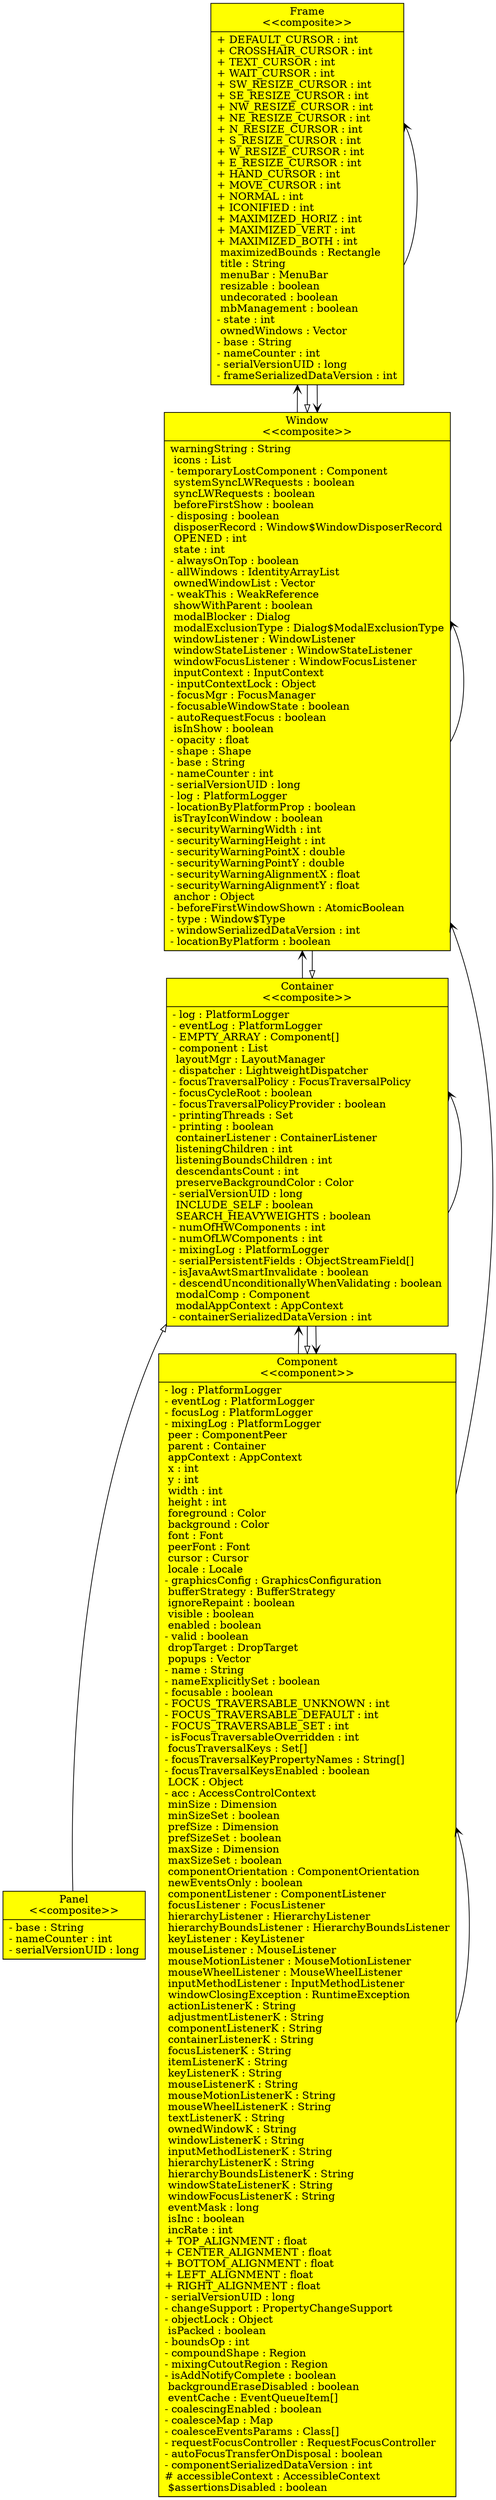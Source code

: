 digraph example { 
rankdir=BT;
Component [
shape="record",
fillcolor=yellow, style=filled, label = "{Component\n\<\<component\>\>|- log : PlatformLogger\l- eventLog : PlatformLogger\l- focusLog : PlatformLogger\l- mixingLog : PlatformLogger\l  peer : ComponentPeer\l  parent : Container\l  appContext : AppContext\l  x : int\l  y : int\l  width : int\l  height : int\l  foreground : Color\l  background : Color\l  font : Font\l  peerFont : Font\l  cursor : Cursor\l  locale : Locale\l- graphicsConfig : GraphicsConfiguration\l  bufferStrategy : BufferStrategy\l  ignoreRepaint : boolean\l  visible : boolean\l  enabled : boolean\l- valid : boolean\l  dropTarget : DropTarget\l  popups : Vector\l- name : String\l- nameExplicitlySet : boolean\l- focusable : boolean\l- FOCUS_TRAVERSABLE_UNKNOWN : int\l- FOCUS_TRAVERSABLE_DEFAULT : int\l- FOCUS_TRAVERSABLE_SET : int\l- isFocusTraversableOverridden : int\l  focusTraversalKeys : Set[]\l- focusTraversalKeyPropertyNames : String[]\l- focusTraversalKeysEnabled : boolean\l  LOCK : Object\l- acc : AccessControlContext\l  minSize : Dimension\l  minSizeSet : boolean\l  prefSize : Dimension\l  prefSizeSet : boolean\l  maxSize : Dimension\l  maxSizeSet : boolean\l  componentOrientation : ComponentOrientation\l  newEventsOnly : boolean\l  componentListener : ComponentListener\l  focusListener : FocusListener\l  hierarchyListener : HierarchyListener\l  hierarchyBoundsListener : HierarchyBoundsListener\l  keyListener : KeyListener\l  mouseListener : MouseListener\l  mouseMotionListener : MouseMotionListener\l  mouseWheelListener : MouseWheelListener\l  inputMethodListener : InputMethodListener\l  windowClosingException : RuntimeException\l  actionListenerK : String\l  adjustmentListenerK : String\l  componentListenerK : String\l  containerListenerK : String\l  focusListenerK : String\l  itemListenerK : String\l  keyListenerK : String\l  mouseListenerK : String\l  mouseMotionListenerK : String\l  mouseWheelListenerK : String\l  textListenerK : String\l  ownedWindowK : String\l  windowListenerK : String\l  inputMethodListenerK : String\l  hierarchyListenerK : String\l  hierarchyBoundsListenerK : String\l  windowStateListenerK : String\l  windowFocusListenerK : String\l  eventMask : long\l  isInc : boolean\l  incRate : int\l+ TOP_ALIGNMENT : float\l+ CENTER_ALIGNMENT : float\l+ BOTTOM_ALIGNMENT : float\l+ LEFT_ALIGNMENT : float\l+ RIGHT_ALIGNMENT : float\l- serialVersionUID : long\l- changeSupport : PropertyChangeSupport\l- objectLock : Object\l  isPacked : boolean\l- boundsOp : int\l- compoundShape : Region\l- mixingCutoutRegion : Region\l- isAddNotifyComplete : boolean\l  backgroundEraseDisabled : boolean\l  eventCache : EventQueueItem[]\l- coalescingEnabled : boolean\l- coalesceMap : Map\l- coalesceEventsParams : Class[]\l- requestFocusController : RequestFocusController\l- autoFocusTransferOnDisposal : boolean\l- componentSerializedDataVersion : int\l# accessibleContext : AccessibleContext\l  $assertionsDisabled : boolean\l|  getObjectLock() : Object\l  getAccessControlContext() : AccessControlContext\l  getBoundsOp() : int\l  setBoundsOp(int ) : void\l  initializeFocusTraversalKeys() : void\l  constructComponentName() : String\l+ getName() : String\l+ setName(String ) : void\l+ getParent() : Container\l  getParent_NoClientCode() : Container\l  getContainer() : Container\l+ getPeer() : ComponentPeer\l+ setDropTarget(DropTarget ) : void\l+ getDropTarget() : DropTarget\l+ getGraphicsConfiguration() : GraphicsConfiguration\l  getGraphicsConfiguration_NoClientCode() : GraphicsConfiguration\l  setGraphicsConfiguration(GraphicsConfiguration ) : void\l  updateGraphicsData(GraphicsConfiguration ) : boolean\l  checkGD(String ) : void\l+ getTreeLock() : Object\l  checkTreeLock() : void\l+ getToolkit() : Toolkit\l  getToolkitImpl() : Toolkit\l+ isValid() : boolean\l+ isDisplayable() : boolean\l+ isVisible() : boolean\l  isVisible_NoClientCode() : boolean\l  isRecursivelyVisible() : boolean\l- getRecursivelyVisibleBounds() : Rectangle\l  pointRelativeToComponent(Point ) : Point\l  findUnderMouseInWindow(PointerInfo ) : Component\l+ getMousePosition() : Point\l  isSameOrAncestorOf(Component ) : boolean\l+ isShowing() : boolean\l+ isEnabled() : boolean\l  isEnabledImpl() : boolean\l+ setEnabled(boolean ) : void\l+ enable() : void\l+ enable(boolean ) : void\l+ disable() : void\l+ isDoubleBuffered() : boolean\l+ enableInputMethods(boolean ) : void\l+ setVisible(boolean ) : void\l+ show() : void\l+ show(boolean ) : void\l  containsFocus() : boolean\l  clearMostRecentFocusOwnerOnHide() : void\l  clearCurrentFocusCycleRootOnHide() : void\l+ hide() : void\l+ getForeground() : Color\l+ setForeground(Color ) : void\l+ isForegroundSet() : boolean\l+ getBackground() : Color\l+ setBackground(Color ) : void\l+ isBackgroundSet() : boolean\l+ getFont() : Font\l  getFont_NoClientCode() : Font\l+ setFont(Font ) : void\l+ isFontSet() : boolean\l+ getLocale() : Locale\l+ setLocale(Locale ) : void\l+ getColorModel() : ColorModel\l+ getLocation() : Point\l+ getLocationOnScreen() : Point\l  getLocationOnScreen_NoTreeLock() : Point\l+ location() : Point\l- location_NoClientCode() : Point\l+ setLocation(int ) : void\l+ move(int ) : void\l+ setLocation(Point ) : void\l+ getSize() : Dimension\l+ size() : Dimension\l+ setSize(int ) : void\l+ resize(int ) : void\l+ setSize(Dimension ) : void\l+ resize(Dimension ) : void\l+ getBounds() : Rectangle\l+ bounds() : Rectangle\l+ setBounds(int , int, int) : void\l+ reshape(int , int, int) : void\l- repaintParentIfNeeded(int , int, int) : void\l- reshapeNativePeer(int , int, int, int) : void\l- notifyNewBounds(boolean ) : void\l+ setBounds(Rectangle ) : void\l+ getX() : int\l+ getY() : int\l+ getWidth() : int\l+ getHeight() : int\l+ getBounds(Rectangle ) : Rectangle\l+ getSize(Dimension ) : Dimension\l+ getLocation(Point ) : Point\l+ isOpaque() : boolean\l+ isLightweight() : boolean\l+ setPreferredSize(Dimension ) : void\l+ isPreferredSizeSet() : boolean\l+ getPreferredSize() : Dimension\l+ preferredSize() : Dimension\l+ setMinimumSize(Dimension ) : void\l+ isMinimumSizeSet() : boolean\l+ getMinimumSize() : Dimension\l+ minimumSize() : Dimension\l+ setMaximumSize(Dimension ) : void\l+ isMaximumSizeSet() : boolean\l+ getMaximumSize() : Dimension\l+ getAlignmentX() : float\l+ getAlignmentY() : float\l+ getBaseline(int ) : int\l+ getBaselineResizeBehavior() : Component$BaselineResizeBehavior\l+ doLayout() : void\l+ layout() : void\l+ validate() : void\l+ invalidate() : void\l  invalidateParent() : void\l  invalidateIfValid() : void\l+ revalidate() : void\l  revalidateSynchronously() : void\l+ getGraphics() : Graphics\l  getGraphics_NoClientCode() : Graphics\l+ getFontMetrics(Font ) : FontMetrics\l+ setCursor(Cursor ) : void\l  updateCursorImmediately() : void\l+ getCursor() : Cursor\l  getCursor_NoClientCode() : Cursor\l+ isCursorSet() : boolean\l+ paint(Graphics ) : void\l+ update(Graphics ) : void\l+ paintAll(Graphics ) : void\l  lightweightPaint(Graphics ) : void\l  paintHeavyweightComponents(Graphics ) : void\l+ repaint() : void\l+ repaint(long ) : void\l+ repaint(int , int, int) : void\l+ repaint(long , int, int, int) : void\l+ print(Graphics ) : void\l+ printAll(Graphics ) : void\l  lightweightPrint(Graphics ) : void\l  printHeavyweightComponents(Graphics ) : void\l- getInsets_NoClientCode() : Insets\l+ imageUpdate(Image , int, int, int, int) : boolean\l+ createImage(ImageProducer ) : Image\l+ createImage(int ) : Image\l+ createVolatileImage(int ) : VolatileImage\l+ createVolatileImage(int , int) : VolatileImage\l+ prepareImage(Image ) : boolean\l+ prepareImage(Image , int, int) : boolean\l+ checkImage(Image ) : int\l+ checkImage(Image , int, int) : int\l  createBufferStrategy(int ) : void\l  createBufferStrategy(int ) : void\l  getBufferStrategy() : BufferStrategy\l  getBackBuffer() : Image\l+ setIgnoreRepaint(boolean ) : void\l+ getIgnoreRepaint() : boolean\l+ contains(int ) : boolean\l+ inside(int ) : boolean\l+ contains(Point ) : boolean\l+ getComponentAt(int ) : Component\l+ locate(int ) : Component\l+ getComponentAt(Point ) : Component\l+ deliverEvent(Event ) : void\l+ dispatchEvent(AWTEvent ) : void\l  dispatchEventImpl(AWTEvent ) : void\l  autoProcessMouseWheel(MouseWheelEvent ) : void\l  dispatchMouseWheelToAncestor(MouseWheelEvent ) : boolean\l  checkWindowClosingException() : boolean\l  areInputMethodsEnabled() : boolean\l  eventEnabled(AWTEvent ) : boolean\l  eventTypeEnabled(int ) : boolean\l+ postEvent(Event ) : boolean\l+ addComponentListener(ComponentListener ) : void\l+ removeComponentListener(ComponentListener ) : void\l+ getComponentListeners() : ComponentListener[]\l+ addFocusListener(FocusListener ) : void\l+ removeFocusListener(FocusListener ) : void\l+ getFocusListeners() : FocusListener[]\l+ addHierarchyListener(HierarchyListener ) : void\l+ removeHierarchyListener(HierarchyListener ) : void\l+ getHierarchyListeners() : HierarchyListener[]\l+ addHierarchyBoundsListener(HierarchyBoundsListener ) : void\l+ removeHierarchyBoundsListener(HierarchyBoundsListener ) : void\l  numListening(long ) : int\l  countHierarchyMembers() : int\l  createHierarchyEvents(int , Component, Container, long) : int\l+ getHierarchyBoundsListeners() : HierarchyBoundsListener[]\l  adjustListeningChildrenOnParent(long ) : void\l+ addKeyListener(KeyListener ) : void\l+ removeKeyListener(KeyListener ) : void\l+ getKeyListeners() : KeyListener[]\l+ addMouseListener(MouseListener ) : void\l+ removeMouseListener(MouseListener ) : void\l+ getMouseListeners() : MouseListener[]\l+ addMouseMotionListener(MouseMotionListener ) : void\l+ removeMouseMotionListener(MouseMotionListener ) : void\l+ getMouseMotionListeners() : MouseMotionListener[]\l+ addMouseWheelListener(MouseWheelListener ) : void\l+ removeMouseWheelListener(MouseWheelListener ) : void\l+ getMouseWheelListeners() : MouseWheelListener[]\l+ addInputMethodListener(InputMethodListener ) : void\l+ removeInputMethodListener(InputMethodListener ) : void\l+ getInputMethodListeners() : InputMethodListener[]\l+ getListeners(Class ) : EventListener[]\l+ getInputMethodRequests() : InputMethodRequests\l+ getInputContext() : InputContext\l# enableEvents(long ) : void\l# disableEvents(long ) : void\l- checkCoalescing() : boolean\l- isCoalesceEventsOverriden(Class ) : boolean\l  isCoalescingEnabled() : boolean\l# coalesceEvents(AWTEvent ) : AWTEvent\l# processEvent(AWTEvent ) : void\l# processComponentEvent(ComponentEvent ) : void\l# processFocusEvent(FocusEvent ) : void\l# processKeyEvent(KeyEvent ) : void\l# processMouseEvent(MouseEvent ) : void\l# processMouseMotionEvent(MouseEvent ) : void\l# processMouseWheelEvent(MouseWheelEvent ) : void\l  postsOldMouseEvents() : boolean\l# processInputMethodEvent(InputMethodEvent ) : void\l# processHierarchyEvent(HierarchyEvent ) : void\l# processHierarchyBoundsEvent(HierarchyEvent ) : void\l+ handleEvent(Event ) : boolean\l+ mouseDown(Event , int) : boolean\l+ mouseDrag(Event , int) : boolean\l+ mouseUp(Event , int) : boolean\l+ mouseMove(Event , int) : boolean\l+ mouseEnter(Event , int) : boolean\l+ mouseExit(Event , int) : boolean\l+ keyDown(Event ) : boolean\l+ keyUp(Event ) : boolean\l+ action(Event ) : boolean\l+ addNotify() : void\l+ removeNotify() : void\l+ gotFocus(Event ) : boolean\l+ lostFocus(Event ) : boolean\l+ isFocusTraversable() : boolean\l+ isFocusable() : boolean\l+ setFocusable(boolean ) : void\l  isFocusTraversableOverridden() : boolean\l+ setFocusTraversalKeys(int ) : void\l+ getFocusTraversalKeys(int ) : Set\l  setFocusTraversalKeys_NoIDCheck(int ) : void\l  getFocusTraversalKeys_NoIDCheck(int ) : Set\l+ areFocusTraversalKeysSet(int ) : boolean\l+ setFocusTraversalKeysEnabled(boolean ) : void\l+ getFocusTraversalKeysEnabled() : boolean\l+ requestFocus() : void\l  requestFocus(CausedFocusEvent$Cause ) : boolean\l# requestFocus(boolean ) : boolean\l  requestFocus(boolean ) : boolean\l+ requestFocusInWindow() : boolean\l  requestFocusInWindow(CausedFocusEvent$Cause ) : boolean\l# requestFocusInWindow(boolean ) : boolean\l  requestFocusInWindow(boolean ) : boolean\l  requestFocusHelper(boolean ) : boolean\l  requestFocusHelper(boolean , boolean) : boolean\l- isRequestFocusAccepted(boolean , boolean) : boolean\l  setRequestFocusController(RequestFocusController ) : void\l+ getFocusCycleRootAncestor() : Container\l+ isFocusCycleRoot(Container ) : boolean\l  getTraversalRoot() : Container\l+ transferFocus() : void\l+ nextFocus() : void\l  transferFocus(boolean ) : boolean\l  getNextFocusCandidate() : Component\l+ transferFocusBackward() : void\l  transferFocusBackward(boolean ) : boolean\l+ transferFocusUpCycle() : void\l+ hasFocus() : boolean\l+ isFocusOwner() : boolean\l  setAutoFocusTransferOnDisposal(boolean ) : void\l  isAutoFocusTransferOnDisposal() : boolean\l+ add(PopupMenu ) : void\l+ remove(MenuComponent ) : void\l# paramString() : String\l+ toString() : String\l+ list() : void\l+ list(PrintStream ) : void\l+ list(PrintStream ) : void\l+ list(PrintWriter ) : void\l+ list(PrintWriter ) : void\l  getNativeContainer() : Container\l+ addPropertyChangeListener(PropertyChangeListener ) : void\l+ removePropertyChangeListener(PropertyChangeListener ) : void\l+ getPropertyChangeListeners() : PropertyChangeListener[]\l+ addPropertyChangeListener(String ) : void\l+ removePropertyChangeListener(String ) : void\l+ getPropertyChangeListeners(String ) : PropertyChangeListener[]\l# firePropertyChange(String , Object) : void\l# firePropertyChange(String , boolean) : void\l# firePropertyChange(String , int) : void\l+ firePropertyChange(String , byte) : void\l+ firePropertyChange(String , char) : void\l+ firePropertyChange(String , short) : void\l+ firePropertyChange(String , long) : void\l+ firePropertyChange(String , float) : void\l+ firePropertyChange(String , double) : void\l- doSwingSerialization() : void\l- writeObject(ObjectOutputStream ) : void\l- readObject(ObjectInputStream ) : void\l+ setComponentOrientation(ComponentOrientation ) : void\l+ getComponentOrientation() : ComponentOrientation\l+ applyComponentOrientation(ComponentOrientation ) : void\l  canBeFocusOwner() : boolean\l  canBeFocusOwnerRecursively() : boolean\l  relocateComponent() : void\l  getContainingWindow() : Window\l- initIDs() : void\l+ getAccessibleContext() : AccessibleContext\l  getAccessibleIndexInParent() : int\l  getAccessibleStateSet() : AccessibleStateSet\l  isInstanceOf(Object ) : boolean\l  areBoundsValid() : boolean\l  applyCompoundShape(Region ) : void\l- getAppliedShape() : Region\l  getLocationOnWindow() : Point\l  getNormalShape() : Region\l  getOpaqueShape() : Region\l  getSiblingIndexAbove() : int\l  getHWPeerAboveMe() : ComponentPeer\l  getSiblingIndexBelow() : int\l  isNonOpaqueForMixing() : boolean\l- calculateCurrentShape() : Region\l  applyCurrentShape() : void\l  subtractAndApplyShape(Region ) : void\l- applyCurrentShapeBelowMe() : void\l  subtractAndApplyShapeBelowMe() : void\l  mixOnShowing() : void\l  mixOnHiding(boolean ) : void\l  mixOnReshaping() : void\l  mixOnZOrderChanging(int ) : void\l  mixOnValidating() : void\l  isMixingNeeded() : boolean\l  updateZOrder() : void\l  access$002(Component ) : Region\l  access$100(Component ) : Point\l  access$400(Component ) : Insets\l  access$500(Class ) : boolean\l  <clinit>() : void\l}"
];

Container [
shape="record",
fillcolor=yellow, style=filled, label = "{Container\n\<\<composite\>\>|- log : PlatformLogger\l- eventLog : PlatformLogger\l- EMPTY_ARRAY : Component[]\l- component : List\l  layoutMgr : LayoutManager\l- dispatcher : LightweightDispatcher\l- focusTraversalPolicy : FocusTraversalPolicy\l- focusCycleRoot : boolean\l- focusTraversalPolicyProvider : boolean\l- printingThreads : Set\l- printing : boolean\l  containerListener : ContainerListener\l  listeningChildren : int\l  listeningBoundsChildren : int\l  descendantsCount : int\l  preserveBackgroundColor : Color\l- serialVersionUID : long\l  INCLUDE_SELF : boolean\l  SEARCH_HEAVYWEIGHTS : boolean\l- numOfHWComponents : int\l- numOfLWComponents : int\l- mixingLog : PlatformLogger\l- serialPersistentFields : ObjectStreamField[]\l- isJavaAwtSmartInvalidate : boolean\l- descendUnconditionallyWhenValidating : boolean\l  modalComp : Component\l  modalAppContext : AppContext\l- containerSerializedDataVersion : int\l|- initIDs() : void\l  initializeFocusTraversalKeys() : void\l+ getComponentCount() : int\l+ countComponents() : int\l+ getComponent(int ) : Component\l+ getComponents() : Component[]\l  getComponents_NoClientCode() : Component[]\l  getComponentsSync() : Component[]\l+ getInsets() : Insets\l+ insets() : Insets\l+ add(Component ) : Component\l+ add(String ) : Component\l+ add(Component ) : Component\l- checkAddToSelf(Component ) : void\l- checkNotAWindow(Component ) : void\l- checkAdding(Component ) : void\l- removeDelicately(Component , Container) : boolean\l  canContainFocusOwner(Component ) : boolean\l  hasHeavyweightDescendants() : boolean\l  hasLightweightDescendants() : boolean\l  getHeavyweightContainer() : Container\l- isRemoveNotifyNeeded(Component , Container) : boolean\l+ setComponentZOrder(Component ) : void\l- reparentTraverse(ContainerPeer ) : void\l- reparentChild(Component ) : void\l- addDelicately(Component , Container) : void\l+ getComponentZOrder(Component ) : int\l+ add(Component ) : void\l+ add(Component , Object) : void\l# addImpl(Component , Object) : void\l  updateGraphicsData(GraphicsConfiguration ) : boolean\l  checkGD(String ) : void\l+ remove(int ) : void\l+ remove(Component ) : void\l+ removeAll() : void\l  numListening(long ) : int\l  adjustListeningChildren(long ) : void\l  adjustDescendants(int ) : void\l  adjustDecendantsOnParent(int ) : void\l  countHierarchyMembers() : int\l- getListenersCount(int ) : int\l  createHierarchyEvents(int , Component, Container, long) : int\l  createChildHierarchyEvents(int , long) : void\l+ getLayout() : LayoutManager\l+ setLayout(LayoutManager ) : void\l+ doLayout() : void\l+ layout() : void\l+ isValidateRoot() : boolean\l  invalidateParent() : void\l+ invalidate() : void\l+ validate() : void\l  validateUnconditionally() : void\l# validateTree() : void\l  invalidateTree() : void\l+ setFont(Font ) : void\l+ getPreferredSize() : Dimension\l+ preferredSize() : Dimension\l+ getMinimumSize() : Dimension\l+ minimumSize() : Dimension\l+ getMaximumSize() : Dimension\l+ getAlignmentX() : float\l+ getAlignmentY() : float\l+ paint(Graphics ) : void\l+ update(Graphics ) : void\l+ print(Graphics ) : void\l+ paintComponents(Graphics ) : void\l  lightweightPaint(Graphics ) : void\l  paintHeavyweightComponents(Graphics ) : void\l+ printComponents(Graphics ) : void\l  lightweightPrint(Graphics ) : void\l  printHeavyweightComponents(Graphics ) : void\l+ addContainerListener(ContainerListener ) : void\l+ removeContainerListener(ContainerListener ) : void\l+ getContainerListeners() : ContainerListener[]\l+ getListeners(Class ) : EventListener[]\l  eventEnabled(AWTEvent ) : boolean\l# processEvent(AWTEvent ) : void\l# processContainerEvent(ContainerEvent ) : void\l  dispatchEventImpl(AWTEvent ) : void\l  dispatchEventToSelf(AWTEvent ) : void\l  getMouseEventTarget(int , int) : Component\l  getDropTargetEventTarget(int , int) : Component\l- getMouseEventTarget(int , int, boolean, Container$EventTargetFilter) : Component\l- getMouseEventTargetImpl(int , int, boolean, Container$EventTargetFilter, boolean) : Component\l  proxyEnableEvents(long ) : void\l+ deliverEvent(Event ) : void\l+ getComponentAt(int ) : Component\l+ locate(int ) : Component\l+ getComponentAt(Point ) : Component\l+ getMousePosition(boolean ) : Point\l  isSameOrAncestorOf(Component ) : boolean\l+ findComponentAt(int ) : Component\l  findComponentAt(int , int) : Component\l  findComponentAtImpl(int , int) : Component\l- getChildAt(Component , int, int) : Component\l+ findComponentAt(Point ) : Component\l+ addNotify() : void\l+ removeNotify() : void\l+ isAncestorOf(Component ) : boolean\l- startLWModal() : void\l- stopLWModal() : void\l# paramString() : String\l+ list(PrintStream ) : void\l+ list(PrintWriter ) : void\l+ setFocusTraversalKeys(int ) : void\l+ getFocusTraversalKeys(int ) : Set\l+ areFocusTraversalKeysSet(int ) : boolean\l+ isFocusCycleRoot(Container ) : boolean\l- findTraversalRoot() : Container\l  containsFocus() : boolean\l- isParentOf(Component ) : boolean\l  clearMostRecentFocusOwnerOnHide() : void\l  clearCurrentFocusCycleRootOnHide() : void\l  getTraversalRoot() : Container\l+ setFocusTraversalPolicy(FocusTraversalPolicy ) : void\l+ getFocusTraversalPolicy() : FocusTraversalPolicy\l+ isFocusTraversalPolicySet() : boolean\l+ setFocusCycleRoot(boolean ) : void\l+ isFocusCycleRoot() : boolean\l+ setFocusTraversalPolicyProvider(boolean ) : void\l+ isFocusTraversalPolicyProvider() : boolean\l+ transferFocusDownCycle() : void\l  preProcessKeyEvent(KeyEvent ) : void\l  postProcessKeyEvent(KeyEvent ) : void\l  postsOldMouseEvents() : boolean\l+ applyComponentOrientation(ComponentOrientation ) : void\l+ addPropertyChangeListener(PropertyChangeListener ) : void\l+ addPropertyChangeListener(String ) : void\l- writeObject(ObjectOutputStream ) : void\l- readObject(ObjectInputStream ) : void\l  getAccessibleAt(Point ) : Accessible\l  getAccessibleChildrenCount() : int\l  getAccessibleChild(int ) : Accessible\l  increaseComponentCount(Component ) : void\l  decreaseComponentCount(Component ) : void\l- getTopmostComponentIndex() : int\l- getBottommostComponentIndex() : int\l  getOpaqueShape() : Region\l  recursiveSubtractAndApplyShape(Region ) : void\l  recursiveSubtractAndApplyShape(Region ) : void\l  recursiveSubtractAndApplyShape(Region , int) : void\l  recursiveApplyCurrentShape() : void\l  recursiveApplyCurrentShape(int ) : void\l  recursiveApplyCurrentShape(int ) : void\l- recursiveShowHeavyweightChildren() : void\l- recursiveHideHeavyweightChildren() : void\l- recursiveRelocateHeavyweightChildren(Point ) : void\l  isRecursivelyVisibleUpToHeavyweightContainer() : boolean\l  mixOnShowing() : void\l  mixOnHiding(boolean ) : void\l  mixOnReshaping() : void\l  mixOnZOrderChanging(int ) : void\l  mixOnValidating() : void\l  <clinit>() : void\l}"
];

Panel [
shape="record",
fillcolor=yellow, style=filled, label = "{Panel\n\<\<composite\>\>|- base : String\l- nameCounter : int\l- serialVersionUID : long\l|  constructComponentName() : String\l+ addNotify() : void\l+ getAccessibleContext() : AccessibleContext\l  <clinit>() : void\l}"
];

Window [
shape="record",
fillcolor=yellow, style=filled, label = "{Window\n\<\<composite\>\>|  warningString : String\l  icons : List\l- temporaryLostComponent : Component\l  systemSyncLWRequests : boolean\l  syncLWRequests : boolean\l  beforeFirstShow : boolean\l- disposing : boolean\l  disposerRecord : Window$WindowDisposerRecord\l  OPENED : int\l  state : int\l- alwaysOnTop : boolean\l- allWindows : IdentityArrayList\l  ownedWindowList : Vector\l- weakThis : WeakReference\l  showWithParent : boolean\l  modalBlocker : Dialog\l  modalExclusionType : Dialog$ModalExclusionType\l  windowListener : WindowListener\l  windowStateListener : WindowStateListener\l  windowFocusListener : WindowFocusListener\l  inputContext : InputContext\l- inputContextLock : Object\l- focusMgr : FocusManager\l- focusableWindowState : boolean\l- autoRequestFocus : boolean\l  isInShow : boolean\l- opacity : float\l- shape : Shape\l- base : String\l- nameCounter : int\l- serialVersionUID : long\l- log : PlatformLogger\l- locationByPlatformProp : boolean\l  isTrayIconWindow : boolean\l- securityWarningWidth : int\l- securityWarningHeight : int\l- securityWarningPointX : double\l- securityWarningPointY : double\l- securityWarningAlignmentX : float\l- securityWarningAlignmentY : float\l  anchor : Object\l- beforeFirstWindowShown : AtomicBoolean\l- type : Window$Type\l- windowSerializedDataVersion : int\l- locationByPlatform : boolean\l|- initIDs() : void\l- initGC(GraphicsConfiguration ) : GraphicsConfiguration\l- init(GraphicsConfiguration ) : void\l- ownedInit(Window ) : void\l  constructComponentName() : String\l+ getIconImages() : List\l+ setIconImages(List ) : void\l+ setIconImage(Image ) : void\l+ addNotify() : void\l+ removeNotify() : void\l+ pack() : void\l+ setMinimumSize(Dimension ) : void\l+ setSize(Dimension ) : void\l+ setSize(int ) : void\l+ setLocation(int ) : void\l+ setLocation(Point ) : void\l+ reshape(int , int, int) : void\l  setClientSize(int ) : void\l  closeSplashScreen() : void\l+ setVisible(boolean ) : void\l+ show() : void\l  updateChildFocusableWindowState(Window ) : void\l  postWindowEvent(int ) : void\l+ hide() : void\l  clearMostRecentFocusOwnerOnHide() : void\l+ dispose() : void\l  disposeImpl() : void\l  doDispose() : void\l  adjustListeningChildrenOnParent(long ) : void\l  adjustDecendantsOnParent(int ) : void\l+ toFront() : void\l  toFront_NoClientCode() : void\l+ toBack() : void\l  toBack_NoClientCode() : void\l+ getToolkit() : Toolkit\l+ getWarningString() : String\l- setWarningString() : void\l+ getLocale() : Locale\l+ getInputContext() : InputContext\l+ setCursor(Cursor ) : void\l+ getOwner() : Window\l  getOwner_NoClientCode() : Window\l+ getOwnedWindows() : Window[]\l  getOwnedWindows_NoClientCode() : Window[]\l  isModalBlocked() : boolean\l  setModalBlocked(Dialog , boolean) : void\l  getModalBlocker() : Dialog\l  getAllWindows() : IdentityArrayList\l  getAllUnblockedWindows() : IdentityArrayList\l- getWindows(AppContext ) : Window[]\l+ getWindows() : Window[]\l+ getOwnerlessWindows() : Window[]\l  getDocumentRoot() : Window\l+ setModalExclusionType(Dialog$ModalExclusionType ) : void\l+ getModalExclusionType() : Dialog$ModalExclusionType\l  isModalExcluded(Dialog$ModalExclusionType ) : boolean\l  updateChildrenBlocking() : void\l+ addWindowListener(WindowListener ) : void\l+ addWindowStateListener(WindowStateListener ) : void\l+ addWindowFocusListener(WindowFocusListener ) : void\l+ removeWindowListener(WindowListener ) : void\l+ removeWindowStateListener(WindowStateListener ) : void\l+ removeWindowFocusListener(WindowFocusListener ) : void\l+ getWindowListeners() : WindowListener[]\l+ getWindowFocusListeners() : WindowFocusListener[]\l+ getWindowStateListeners() : WindowStateListener[]\l+ getListeners(Class ) : EventListener[]\l  eventEnabled(AWTEvent ) : boolean\l# processEvent(AWTEvent ) : void\l# processWindowEvent(WindowEvent ) : void\l# processWindowFocusEvent(WindowEvent ) : void\l# processWindowStateEvent(WindowEvent ) : void\l  preProcessKeyEvent(KeyEvent ) : void\l  postProcessKeyEvent(KeyEvent ) : void\l+ setAlwaysOnTop(boolean ) : void\l- setOwnedWindowsAlwaysOnTop(boolean ) : void\l+ isAlwaysOnTopSupported() : boolean\l+ isAlwaysOnTop() : boolean\l+ getFocusOwner() : Component\l+ getMostRecentFocusOwner() : Component\l+ isActive() : boolean\l+ isFocused() : boolean\l+ getFocusTraversalKeys(int ) : Set\l+ setFocusCycleRoot(boolean ) : void\l+ isFocusCycleRoot() : boolean\l+ getFocusCycleRootAncestor() : Container\l+ isFocusableWindow() : boolean\l+ getFocusableWindowState() : boolean\l+ setFocusableWindowState(boolean ) : void\l+ setAutoRequestFocus(boolean ) : void\l+ isAutoRequestFocus() : boolean\l+ addPropertyChangeListener(PropertyChangeListener ) : void\l+ addPropertyChangeListener(String ) : void\l+ isValidateRoot() : boolean\l  dispatchEventImpl(AWTEvent ) : void\l+ postEvent(Event ) : boolean\l+ isShowing() : boolean\l  isDisposing() : boolean\l+ applyResourceBundle(ResourceBundle ) : void\l+ applyResourceBundle(String ) : void\l  addOwnedWindow(WeakReference ) : void\l  removeOwnedWindow(WeakReference ) : void\l  connectOwnedWindow(Window ) : void\l- addToWindowList() : void\l- removeFromWindowList(AppContext ) : void\l- removeFromWindowList() : void\l+ setType(Window$Type ) : void\l+ getType() : Window$Type\l- writeObject(ObjectOutputStream ) : void\l- initDeserializedWindow() : void\l- deserializeResources(ObjectInputStream ) : void\l- readObject(ObjectInputStream ) : void\l+ getAccessibleContext() : AccessibleContext\l  setGraphicsConfiguration(GraphicsConfiguration ) : void\l+ setLocationRelativeTo(Component ) : void\l  deliverMouseWheelToAncestor(MouseWheelEvent ) : void\l  dispatchMouseWheelToAncestor(MouseWheelEvent ) : boolean\l+ createBufferStrategy(int ) : void\l+ createBufferStrategy(int ) : void\l+ getBufferStrategy() : BufferStrategy\l  getTemporaryLostComponent() : Component\l  setTemporaryLostComponent(Component ) : Component\l  canContainFocusOwner(Component ) : boolean\l+ setLocationByPlatform(boolean ) : void\l+ isLocationByPlatform() : boolean\l+ setBounds(int , int, int) : void\l+ setBounds(Rectangle ) : void\l  isRecursivelyVisible() : boolean\l+ getOpacity() : float\l+ setOpacity(float ) : void\l+ getShape() : Shape\l+ setShape(Shape ) : void\l+ getBackground() : Color\l+ setBackground(Color ) : void\l+ isOpaque() : boolean\l- updateWindow() : void\l+ paint(Graphics ) : void\l- setLayersOpaque(Component ) : void\l  getContainer() : Container\l  applyCompoundShape(Region ) : void\l  applyCurrentShape() : void\l  mixOnReshaping() : void\l  getLocationOnWindow() : Point\l- limit(double , double) : double\l- calculateSecurityWarningPosition(double , double, double) : Point2D\l  updateZOrder() : void\l  access$000(Window ) : WeakReference\l  access$100(AppContext ) : void\l  access$202(Window ) : boolean\l  access$300(Window ) : Object\l  access$400(Window ) : float\l  access$500(Window ) : void\l  access$600(Window ) : int\l  access$700(Window ) : int\l  access$602(Window ) : int\l  access$702(Window ) : int\l  access$802(Window ) : double\l  access$902(Window ) : double\l  access$1002(Window ) : float\l  access$1102(Window ) : float\l  access$1200(Window , double, double, double) : Point2D\l  access$1300(Window ) : boolean\l  <clinit>() : void\l}"
];

Frame [
shape="record",
fillcolor=yellow, style=filled, label = "{Frame\n\<\<composite\>\>|+ DEFAULT_CURSOR : int\l+ CROSSHAIR_CURSOR : int\l+ TEXT_CURSOR : int\l+ WAIT_CURSOR : int\l+ SW_RESIZE_CURSOR : int\l+ SE_RESIZE_CURSOR : int\l+ NW_RESIZE_CURSOR : int\l+ NE_RESIZE_CURSOR : int\l+ N_RESIZE_CURSOR : int\l+ S_RESIZE_CURSOR : int\l+ W_RESIZE_CURSOR : int\l+ E_RESIZE_CURSOR : int\l+ HAND_CURSOR : int\l+ MOVE_CURSOR : int\l+ NORMAL : int\l+ ICONIFIED : int\l+ MAXIMIZED_HORIZ : int\l+ MAXIMIZED_VERT : int\l+ MAXIMIZED_BOTH : int\l  maximizedBounds : Rectangle\l  title : String\l  menuBar : MenuBar\l  resizable : boolean\l  undecorated : boolean\l  mbManagement : boolean\l- state : int\l  ownedWindows : Vector\l- base : String\l- nameCounter : int\l- serialVersionUID : long\l- frameSerializedDataVersion : int\l|- init(String ) : void\l  constructComponentName() : String\l+ addNotify() : void\l+ getTitle() : String\l+ setTitle(String ) : void\l+ getIconImage() : Image\l+ setIconImage(Image ) : void\l+ getMenuBar() : MenuBar\l+ setMenuBar(MenuBar ) : void\l+ isResizable() : boolean\l+ setResizable(boolean ) : void\l+ setState(int ) : void\l+ setExtendedState(int ) : void\l- isFrameStateSupported(int ) : boolean\l+ getState() : int\l+ getExtendedState() : int\l+ setMaximizedBounds(Rectangle ) : void\l+ getMaximizedBounds() : Rectangle\l+ setUndecorated(boolean ) : void\l+ isUndecorated() : boolean\l+ setOpacity(float ) : void\l+ setShape(Shape ) : void\l+ setBackground(Color ) : void\l+ remove(MenuComponent ) : void\l+ removeNotify() : void\l  postProcessKeyEvent(KeyEvent ) : void\l# paramString() : String\l+ setCursor(int ) : void\l+ getCursorType() : int\l+ getFrames() : Frame[]\l- writeObject(ObjectOutputStream ) : void\l- readObject(ObjectInputStream ) : void\l- initIDs() : void\l+ getAccessibleContext() : AccessibleContext\l  access$002(Frame ) : int\l  access$000(Frame ) : int\l  <clinit>() : void\l}"
];


Panel -> Container [arrowhead="empty"];
Container -> Component [arrowhead="empty"];
Container -> Component [arrowhead = "vee"];
Container -> Container [arrowhead = "vee"];
Container -> Window [arrowhead = "vee"];
Window -> Container [arrowhead="empty"];
Window -> Window [arrowhead = "vee"];
Window -> Frame [arrowhead = "vee"];
Component -> Window [arrowhead = "vee"];
Component -> Container [arrowhead = "vee"];
Component -> Component [arrowhead = "vee"];
Frame -> Window [arrowhead="empty"];
Frame -> Frame [arrowhead = "vee"];
Frame -> Window [arrowhead = "vee"];}